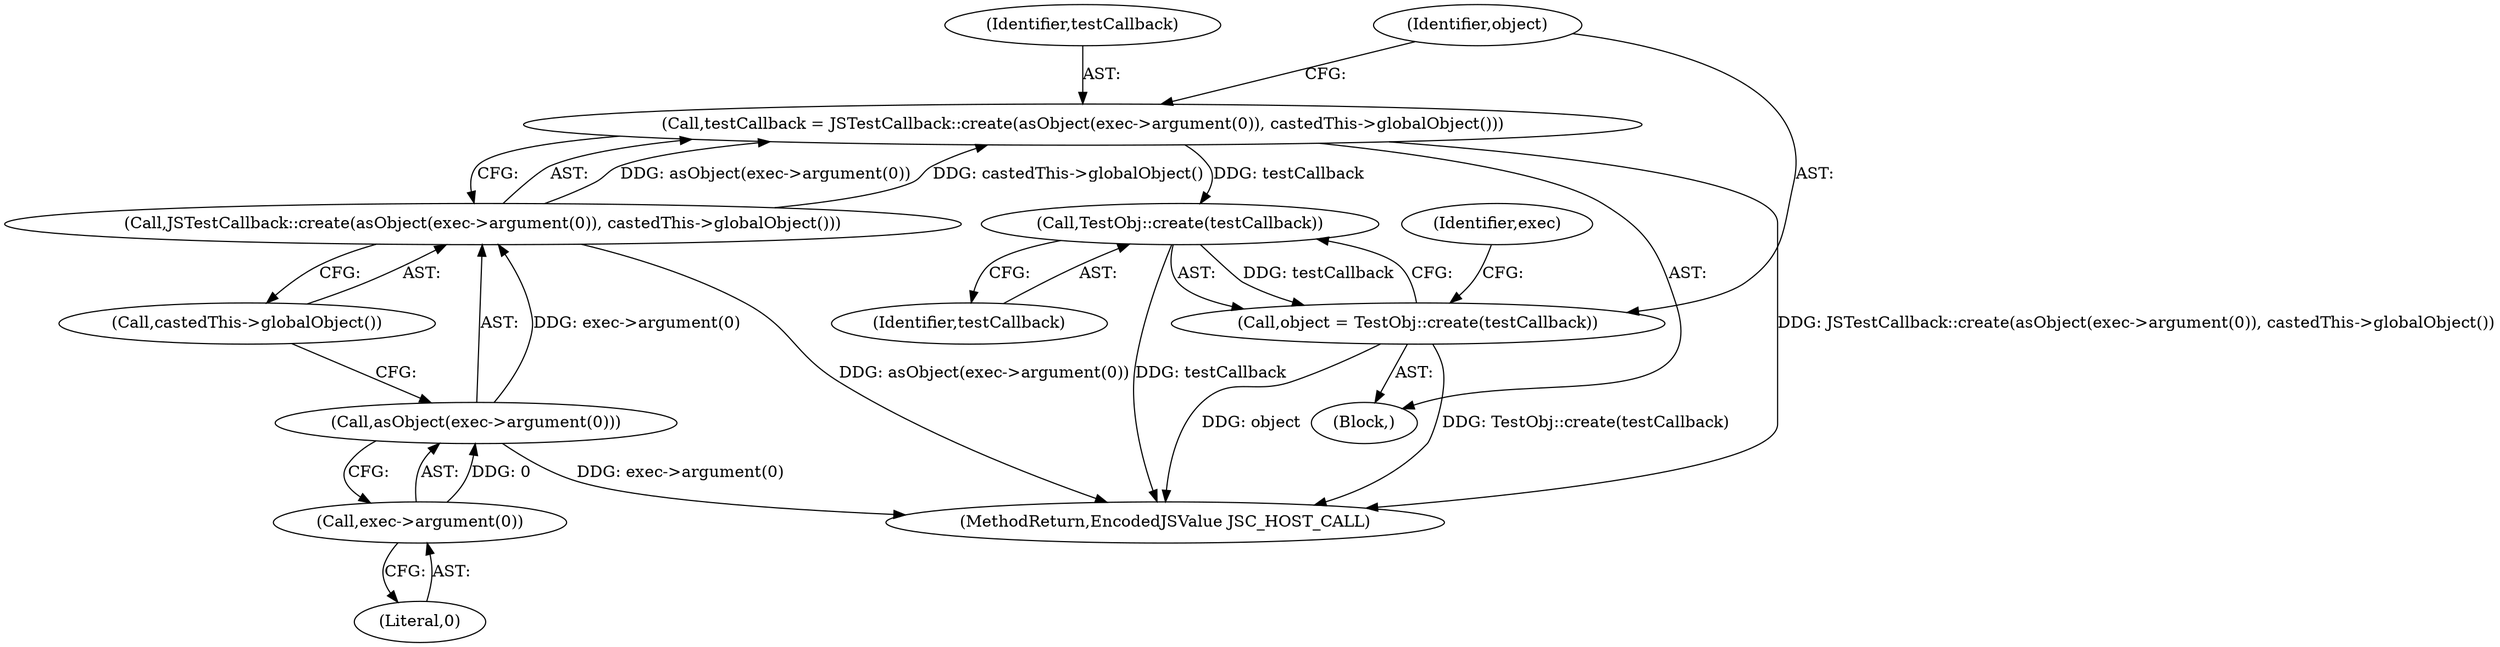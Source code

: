 digraph "0_Chrome_b944f670bb7a8a919daac497a4ea0536c954c201_20@API" {
"1000129" [label="(Call,testCallback = JSTestCallback::create(asObject(exec->argument(0)), castedThis->globalObject()))"];
"1000131" [label="(Call,JSTestCallback::create(asObject(exec->argument(0)), castedThis->globalObject()))"];
"1000132" [label="(Call,asObject(exec->argument(0)))"];
"1000133" [label="(Call,exec->argument(0))"];
"1000139" [label="(Call,TestObj::create(testCallback))"];
"1000137" [label="(Call,object = TestObj::create(testCallback))"];
"1000102" [label="(Block,)"];
"1000134" [label="(Literal,0)"];
"1000148" [label="(MethodReturn,EncodedJSValue JSC_HOST_CALL)"];
"1000139" [label="(Call,TestObj::create(testCallback))"];
"1000129" [label="(Call,testCallback = JSTestCallback::create(asObject(exec->argument(0)), castedThis->globalObject()))"];
"1000140" [label="(Identifier,testCallback)"];
"1000135" [label="(Call,castedThis->globalObject())"];
"1000137" [label="(Call,object = TestObj::create(testCallback))"];
"1000145" [label="(Identifier,exec)"];
"1000132" [label="(Call,asObject(exec->argument(0)))"];
"1000131" [label="(Call,JSTestCallback::create(asObject(exec->argument(0)), castedThis->globalObject()))"];
"1000138" [label="(Identifier,object)"];
"1000130" [label="(Identifier,testCallback)"];
"1000133" [label="(Call,exec->argument(0))"];
"1000129" -> "1000102"  [label="AST: "];
"1000129" -> "1000131"  [label="CFG: "];
"1000130" -> "1000129"  [label="AST: "];
"1000131" -> "1000129"  [label="AST: "];
"1000138" -> "1000129"  [label="CFG: "];
"1000129" -> "1000148"  [label="DDG: JSTestCallback::create(asObject(exec->argument(0)), castedThis->globalObject())"];
"1000131" -> "1000129"  [label="DDG: asObject(exec->argument(0))"];
"1000131" -> "1000129"  [label="DDG: castedThis->globalObject()"];
"1000129" -> "1000139"  [label="DDG: testCallback"];
"1000131" -> "1000135"  [label="CFG: "];
"1000132" -> "1000131"  [label="AST: "];
"1000135" -> "1000131"  [label="AST: "];
"1000131" -> "1000148"  [label="DDG: asObject(exec->argument(0))"];
"1000132" -> "1000131"  [label="DDG: exec->argument(0)"];
"1000132" -> "1000133"  [label="CFG: "];
"1000133" -> "1000132"  [label="AST: "];
"1000135" -> "1000132"  [label="CFG: "];
"1000132" -> "1000148"  [label="DDG: exec->argument(0)"];
"1000133" -> "1000132"  [label="DDG: 0"];
"1000133" -> "1000134"  [label="CFG: "];
"1000134" -> "1000133"  [label="AST: "];
"1000139" -> "1000137"  [label="AST: "];
"1000139" -> "1000140"  [label="CFG: "];
"1000140" -> "1000139"  [label="AST: "];
"1000137" -> "1000139"  [label="CFG: "];
"1000139" -> "1000148"  [label="DDG: testCallback"];
"1000139" -> "1000137"  [label="DDG: testCallback"];
"1000137" -> "1000102"  [label="AST: "];
"1000138" -> "1000137"  [label="AST: "];
"1000145" -> "1000137"  [label="CFG: "];
"1000137" -> "1000148"  [label="DDG: object"];
"1000137" -> "1000148"  [label="DDG: TestObj::create(testCallback)"];
}
